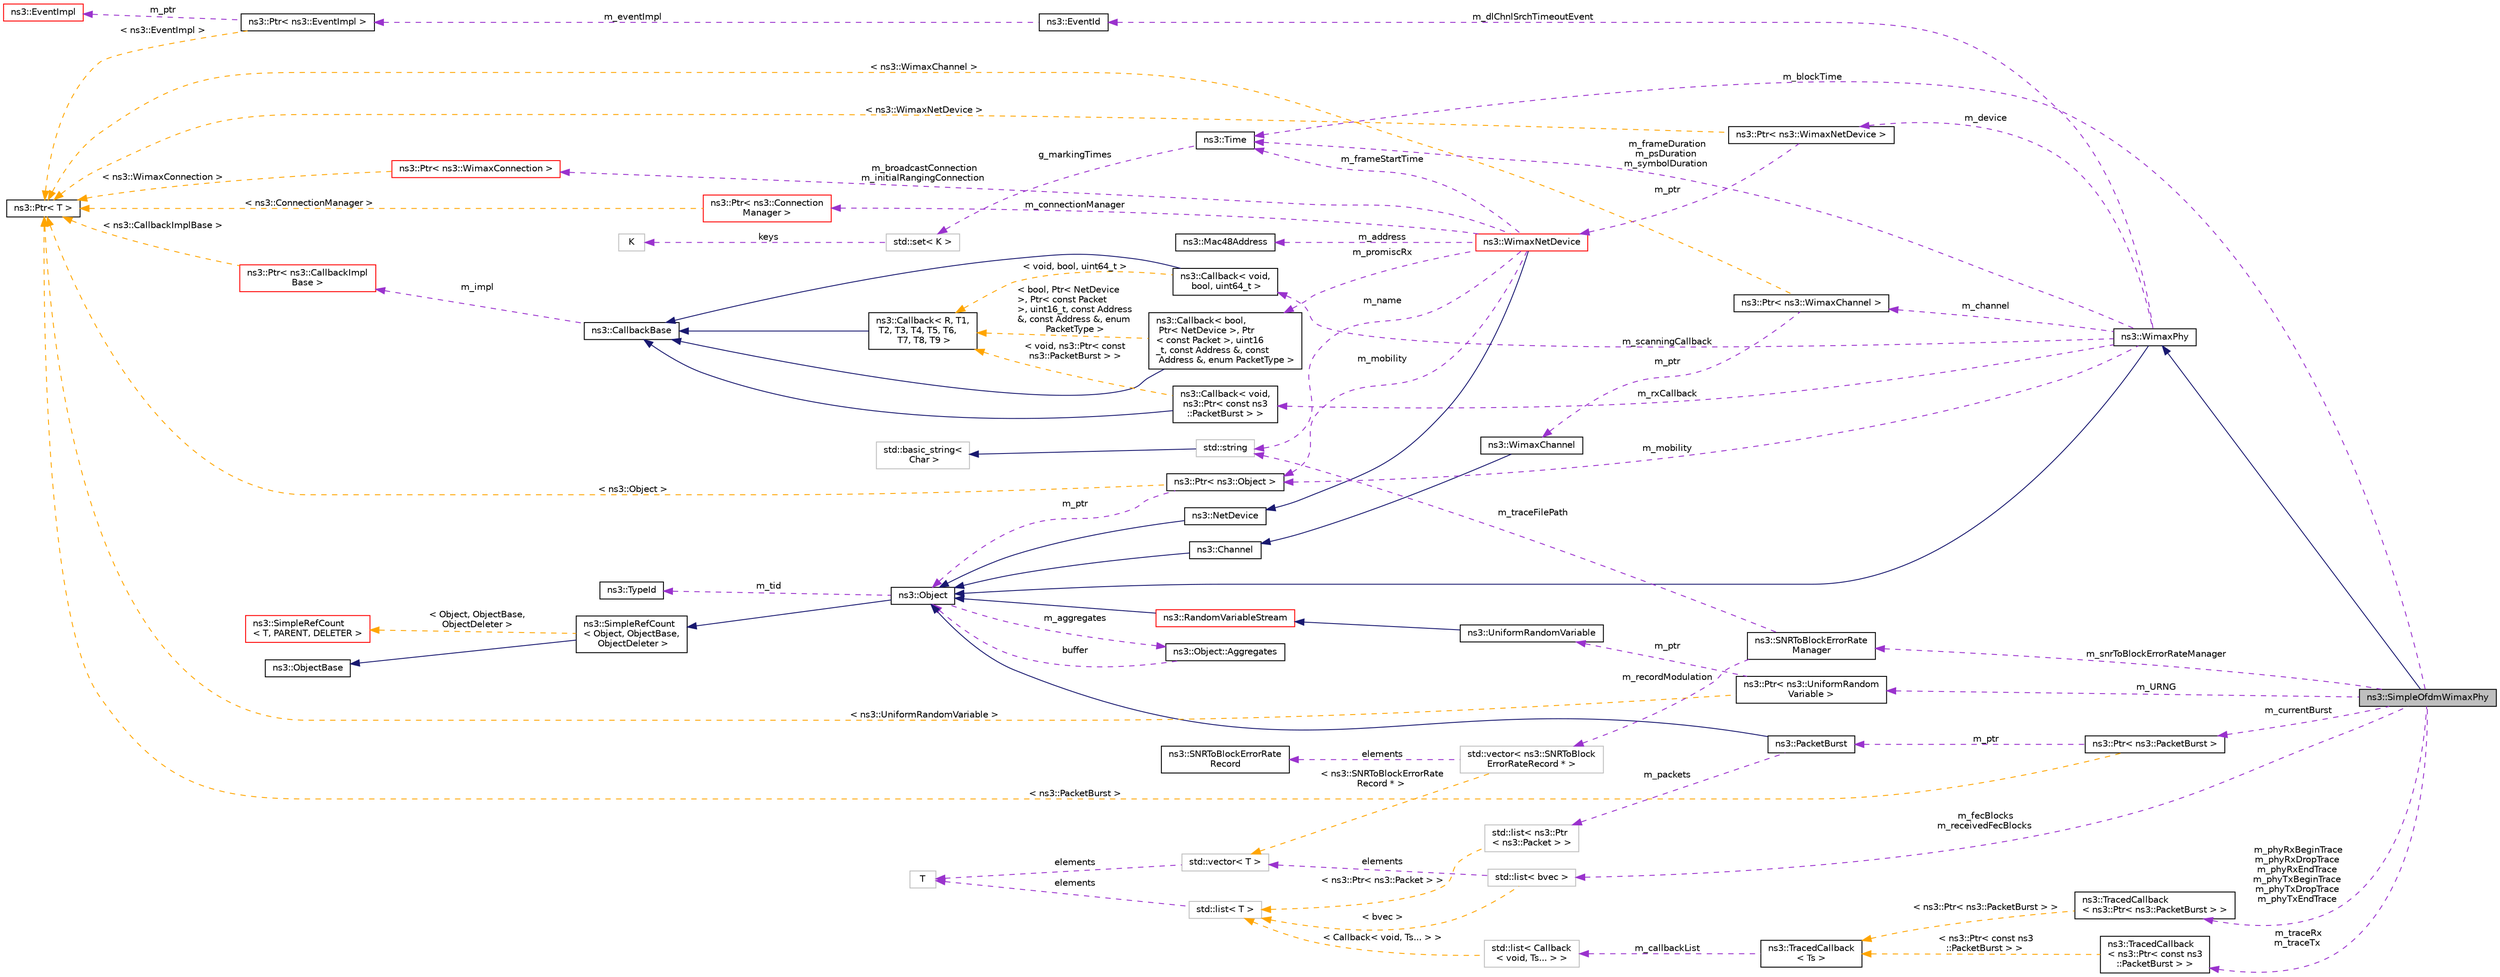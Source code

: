 digraph "ns3::SimpleOfdmWimaxPhy"
{
 // LATEX_PDF_SIZE
  edge [fontname="Helvetica",fontsize="10",labelfontname="Helvetica",labelfontsize="10"];
  node [fontname="Helvetica",fontsize="10",shape=record];
  rankdir="LR";
  Node1 [label="ns3::SimpleOfdmWimaxPhy",height=0.2,width=0.4,color="black", fillcolor="grey75", style="filled", fontcolor="black",tooltip="SimpleOfdmWimaxPhy class."];
  Node2 -> Node1 [dir="back",color="midnightblue",fontsize="10",style="solid",fontname="Helvetica"];
  Node2 [label="ns3::WimaxPhy",height=0.2,width=0.4,color="black", fillcolor="white", style="filled",URL="$classns3_1_1_wimax_phy.html",tooltip=" "];
  Node3 -> Node2 [dir="back",color="midnightblue",fontsize="10",style="solid",fontname="Helvetica"];
  Node3 [label="ns3::Object",height=0.2,width=0.4,color="black", fillcolor="white", style="filled",URL="$classns3_1_1_object.html",tooltip="A base class which provides memory management and object aggregation."];
  Node4 -> Node3 [dir="back",color="midnightblue",fontsize="10",style="solid",fontname="Helvetica"];
  Node4 [label="ns3::SimpleRefCount\l\< Object, ObjectBase,\l ObjectDeleter \>",height=0.2,width=0.4,color="black", fillcolor="white", style="filled",URL="$classns3_1_1_simple_ref_count.html",tooltip=" "];
  Node5 -> Node4 [dir="back",color="midnightblue",fontsize="10",style="solid",fontname="Helvetica"];
  Node5 [label="ns3::ObjectBase",height=0.2,width=0.4,color="black", fillcolor="white", style="filled",URL="$classns3_1_1_object_base.html",tooltip="Anchor the ns-3 type and attribute system."];
  Node6 -> Node4 [dir="back",color="orange",fontsize="10",style="dashed",label=" \< Object, ObjectBase,\l ObjectDeleter \>" ,fontname="Helvetica"];
  Node6 [label="ns3::SimpleRefCount\l\< T, PARENT, DELETER \>",height=0.2,width=0.4,color="red", fillcolor="white", style="filled",URL="$classns3_1_1_simple_ref_count.html",tooltip="A template-based reference counting class."];
  Node8 -> Node3 [dir="back",color="darkorchid3",fontsize="10",style="dashed",label=" m_tid" ,fontname="Helvetica"];
  Node8 [label="ns3::TypeId",height=0.2,width=0.4,color="black", fillcolor="white", style="filled",URL="$classns3_1_1_type_id.html",tooltip="a unique identifier for an interface."];
  Node9 -> Node3 [dir="back",color="darkorchid3",fontsize="10",style="dashed",label=" m_aggregates" ,fontname="Helvetica"];
  Node9 [label="ns3::Object::Aggregates",height=0.2,width=0.4,color="black", fillcolor="white", style="filled",URL="$structns3_1_1_object_1_1_aggregates.html",tooltip="The list of Objects aggregated to this one."];
  Node3 -> Node9 [dir="back",color="darkorchid3",fontsize="10",style="dashed",label=" buffer" ,fontname="Helvetica"];
  Node10 -> Node2 [dir="back",color="darkorchid3",fontsize="10",style="dashed",label=" m_channel" ,fontname="Helvetica"];
  Node10 [label="ns3::Ptr\< ns3::WimaxChannel \>",height=0.2,width=0.4,color="black", fillcolor="white", style="filled",URL="$classns3_1_1_ptr.html",tooltip=" "];
  Node11 -> Node10 [dir="back",color="darkorchid3",fontsize="10",style="dashed",label=" m_ptr" ,fontname="Helvetica"];
  Node11 [label="ns3::WimaxChannel",height=0.2,width=0.4,color="black", fillcolor="white", style="filled",URL="$classns3_1_1_wimax_channel.html",tooltip="The channel object to attach Wimax NetDevices."];
  Node12 -> Node11 [dir="back",color="midnightblue",fontsize="10",style="solid",fontname="Helvetica"];
  Node12 [label="ns3::Channel",height=0.2,width=0.4,color="black", fillcolor="white", style="filled",URL="$classns3_1_1_channel.html",tooltip="Abstract Channel Base Class."];
  Node3 -> Node12 [dir="back",color="midnightblue",fontsize="10",style="solid",fontname="Helvetica"];
  Node13 -> Node10 [dir="back",color="orange",fontsize="10",style="dashed",label=" \< ns3::WimaxChannel \>" ,fontname="Helvetica"];
  Node13 [label="ns3::Ptr\< T \>",height=0.2,width=0.4,color="black", fillcolor="white", style="filled",URL="$classns3_1_1_ptr.html",tooltip="Smart pointer class similar to boost::intrusive_ptr."];
  Node14 -> Node2 [dir="back",color="darkorchid3",fontsize="10",style="dashed",label=" m_rxCallback" ,fontname="Helvetica"];
  Node14 [label="ns3::Callback\< void,\l ns3::Ptr\< const ns3\l::PacketBurst \> \>",height=0.2,width=0.4,color="black", fillcolor="white", style="filled",URL="$classns3_1_1_callback.html",tooltip=" "];
  Node15 -> Node14 [dir="back",color="midnightblue",fontsize="10",style="solid",fontname="Helvetica"];
  Node15 [label="ns3::CallbackBase",height=0.2,width=0.4,color="black", fillcolor="white", style="filled",URL="$classns3_1_1_callback_base.html",tooltip="Base class for Callback class."];
  Node16 -> Node15 [dir="back",color="darkorchid3",fontsize="10",style="dashed",label=" m_impl" ,fontname="Helvetica"];
  Node16 [label="ns3::Ptr\< ns3::CallbackImpl\lBase \>",height=0.2,width=0.4,color="red", fillcolor="white", style="filled",URL="$classns3_1_1_ptr.html",tooltip=" "];
  Node13 -> Node16 [dir="back",color="orange",fontsize="10",style="dashed",label=" \< ns3::CallbackImplBase \>" ,fontname="Helvetica"];
  Node19 -> Node14 [dir="back",color="orange",fontsize="10",style="dashed",label=" \< void, ns3::Ptr\< const\l ns3::PacketBurst \> \>" ,fontname="Helvetica"];
  Node19 [label="ns3::Callback\< R, T1,\l T2, T3, T4, T5, T6,\l T7, T8, T9 \>",height=0.2,width=0.4,color="black", fillcolor="white", style="filled",URL="$classns3_1_1_callback.html",tooltip="Callback template class."];
  Node15 -> Node19 [dir="back",color="midnightblue",fontsize="10",style="solid",fontname="Helvetica"];
  Node20 -> Node2 [dir="back",color="darkorchid3",fontsize="10",style="dashed",label=" m_dlChnlSrchTimeoutEvent" ,fontname="Helvetica"];
  Node20 [label="ns3::EventId",height=0.2,width=0.4,color="black", fillcolor="white", style="filled",URL="$classns3_1_1_event_id.html",tooltip="An identifier for simulation events."];
  Node21 -> Node20 [dir="back",color="darkorchid3",fontsize="10",style="dashed",label=" m_eventImpl" ,fontname="Helvetica"];
  Node21 [label="ns3::Ptr\< ns3::EventImpl \>",height=0.2,width=0.4,color="black", fillcolor="white", style="filled",URL="$classns3_1_1_ptr.html",tooltip=" "];
  Node22 -> Node21 [dir="back",color="darkorchid3",fontsize="10",style="dashed",label=" m_ptr" ,fontname="Helvetica"];
  Node22 [label="ns3::EventImpl",height=0.2,width=0.4,color="red", fillcolor="white", style="filled",URL="$classns3_1_1_event_impl.html",tooltip="A simulation event."];
  Node13 -> Node21 [dir="back",color="orange",fontsize="10",style="dashed",label=" \< ns3::EventImpl \>" ,fontname="Helvetica"];
  Node24 -> Node2 [dir="back",color="darkorchid3",fontsize="10",style="dashed",label=" m_frameDuration\nm_psDuration\nm_symbolDuration" ,fontname="Helvetica"];
  Node24 [label="ns3::Time",height=0.2,width=0.4,color="black", fillcolor="white", style="filled",URL="$classns3_1_1_time.html",tooltip="Simulation virtual time values and global simulation resolution."];
  Node25 -> Node24 [dir="back",color="darkorchid3",fontsize="10",style="dashed",label=" g_markingTimes" ,fontname="Helvetica"];
  Node25 [label="std::set\< K \>",height=0.2,width=0.4,color="grey75", fillcolor="white", style="filled",tooltip=" "];
  Node26 -> Node25 [dir="back",color="darkorchid3",fontsize="10",style="dashed",label=" keys" ,fontname="Helvetica"];
  Node26 [label="K",height=0.2,width=0.4,color="grey75", fillcolor="white", style="filled",tooltip=" "];
  Node27 -> Node2 [dir="back",color="darkorchid3",fontsize="10",style="dashed",label=" m_scanningCallback" ,fontname="Helvetica"];
  Node27 [label="ns3::Callback\< void,\l bool, uint64_t \>",height=0.2,width=0.4,color="black", fillcolor="white", style="filled",URL="$classns3_1_1_callback.html",tooltip=" "];
  Node15 -> Node27 [dir="back",color="midnightblue",fontsize="10",style="solid",fontname="Helvetica"];
  Node19 -> Node27 [dir="back",color="orange",fontsize="10",style="dashed",label=" \< void, bool, uint64_t \>" ,fontname="Helvetica"];
  Node28 -> Node2 [dir="back",color="darkorchid3",fontsize="10",style="dashed",label=" m_device" ,fontname="Helvetica"];
  Node28 [label="ns3::Ptr\< ns3::WimaxNetDevice \>",height=0.2,width=0.4,color="black", fillcolor="white", style="filled",URL="$classns3_1_1_ptr.html",tooltip=" "];
  Node29 -> Node28 [dir="back",color="darkorchid3",fontsize="10",style="dashed",label=" m_ptr" ,fontname="Helvetica"];
  Node29 [label="ns3::WimaxNetDevice",height=0.2,width=0.4,color="red", fillcolor="white", style="filled",URL="$classns3_1_1_wimax_net_device.html",tooltip="Hold together all WiMAX-related objects in a NetDevice."];
  Node30 -> Node29 [dir="back",color="midnightblue",fontsize="10",style="solid",fontname="Helvetica"];
  Node30 [label="ns3::NetDevice",height=0.2,width=0.4,color="black", fillcolor="white", style="filled",URL="$classns3_1_1_net_device.html",tooltip="Network layer to device interface."];
  Node3 -> Node30 [dir="back",color="midnightblue",fontsize="10",style="solid",fontname="Helvetica"];
  Node31 -> Node29 [dir="back",color="darkorchid3",fontsize="10",style="dashed",label=" m_address" ,fontname="Helvetica"];
  Node31 [label="ns3::Mac48Address",height=0.2,width=0.4,color="black", fillcolor="white", style="filled",URL="$classns3_1_1_mac48_address.html",tooltip="an EUI-48 address"];
  Node32 -> Node29 [dir="back",color="darkorchid3",fontsize="10",style="dashed",label=" m_broadcastConnection\nm_initialRangingConnection" ,fontname="Helvetica"];
  Node32 [label="ns3::Ptr\< ns3::WimaxConnection \>",height=0.2,width=0.4,color="red", fillcolor="white", style="filled",URL="$classns3_1_1_ptr.html",tooltip=" "];
  Node13 -> Node32 [dir="back",color="orange",fontsize="10",style="dashed",label=" \< ns3::WimaxConnection \>" ,fontname="Helvetica"];
  Node82 -> Node29 [dir="back",color="darkorchid3",fontsize="10",style="dashed",label=" m_promiscRx" ,fontname="Helvetica"];
  Node82 [label="ns3::Callback\< bool,\l Ptr\< NetDevice \>, Ptr\l\< const Packet \>, uint16\l_t, const Address &, const\l Address &, enum PacketType \>",height=0.2,width=0.4,color="black", fillcolor="white", style="filled",URL="$classns3_1_1_callback.html",tooltip=" "];
  Node15 -> Node82 [dir="back",color="midnightblue",fontsize="10",style="solid",fontname="Helvetica"];
  Node19 -> Node82 [dir="back",color="orange",fontsize="10",style="dashed",label=" \< bool, Ptr\< NetDevice\l \>, Ptr\< const Packet\l \>, uint16_t, const Address\l &, const Address &, enum\l PacketType \>" ,fontname="Helvetica"];
  Node83 -> Node29 [dir="back",color="darkorchid3",fontsize="10",style="dashed",label=" m_connectionManager" ,fontname="Helvetica"];
  Node83 [label="ns3::Ptr\< ns3::Connection\lManager \>",height=0.2,width=0.4,color="red", fillcolor="white", style="filled",URL="$classns3_1_1_ptr.html",tooltip=" "];
  Node13 -> Node83 [dir="back",color="orange",fontsize="10",style="dashed",label=" \< ns3::ConnectionManager \>" ,fontname="Helvetica"];
  Node24 -> Node29 [dir="back",color="darkorchid3",fontsize="10",style="dashed",label=" m_frameStartTime" ,fontname="Helvetica"];
  Node36 -> Node29 [dir="back",color="darkorchid3",fontsize="10",style="dashed",label=" m_name" ,fontname="Helvetica"];
  Node36 [label="std::string",height=0.2,width=0.4,color="grey75", fillcolor="white", style="filled",tooltip=" "];
  Node37 -> Node36 [dir="back",color="midnightblue",fontsize="10",style="solid",fontname="Helvetica"];
  Node37 [label="std::basic_string\<\l Char \>",height=0.2,width=0.4,color="grey75", fillcolor="white", style="filled",tooltip=" "];
  Node120 -> Node29 [dir="back",color="darkorchid3",fontsize="10",style="dashed",label=" m_mobility" ,fontname="Helvetica"];
  Node120 [label="ns3::Ptr\< ns3::Object \>",height=0.2,width=0.4,color="black", fillcolor="white", style="filled",URL="$classns3_1_1_ptr.html",tooltip=" "];
  Node3 -> Node120 [dir="back",color="darkorchid3",fontsize="10",style="dashed",label=" m_ptr" ,fontname="Helvetica"];
  Node13 -> Node120 [dir="back",color="orange",fontsize="10",style="dashed",label=" \< ns3::Object \>" ,fontname="Helvetica"];
  Node13 -> Node28 [dir="back",color="orange",fontsize="10",style="dashed",label=" \< ns3::WimaxNetDevice \>" ,fontname="Helvetica"];
  Node120 -> Node2 [dir="back",color="darkorchid3",fontsize="10",style="dashed",label=" m_mobility" ,fontname="Helvetica"];
  Node125 -> Node1 [dir="back",color="darkorchid3",fontsize="10",style="dashed",label=" m_phyRxBeginTrace\nm_phyRxDropTrace\nm_phyRxEndTrace\nm_phyTxBeginTrace\nm_phyTxDropTrace\nm_phyTxEndTrace" ,fontname="Helvetica"];
  Node125 [label="ns3::TracedCallback\l\< ns3::Ptr\< ns3::PacketBurst \> \>",height=0.2,width=0.4,color="black", fillcolor="white", style="filled",URL="$classns3_1_1_traced_callback.html",tooltip=" "];
  Node55 -> Node125 [dir="back",color="orange",fontsize="10",style="dashed",label=" \< ns3::Ptr\< ns3::PacketBurst \> \>" ,fontname="Helvetica"];
  Node55 [label="ns3::TracedCallback\l\< Ts \>",height=0.2,width=0.4,color="black", fillcolor="white", style="filled",URL="$classns3_1_1_traced_callback.html",tooltip="Forward calls to a chain of Callback."];
  Node56 -> Node55 [dir="back",color="darkorchid3",fontsize="10",style="dashed",label=" m_callbackList" ,fontname="Helvetica"];
  Node56 [label="std::list\< Callback\l\< void, Ts... \> \>",height=0.2,width=0.4,color="grey75", fillcolor="white", style="filled",tooltip=" "];
  Node51 -> Node56 [dir="back",color="orange",fontsize="10",style="dashed",label=" \< Callback\< void, Ts... \> \>" ,fontname="Helvetica"];
  Node51 [label="std::list\< T \>",height=0.2,width=0.4,color="grey75", fillcolor="white", style="filled",tooltip=" "];
  Node43 -> Node51 [dir="back",color="darkorchid3",fontsize="10",style="dashed",label=" elements" ,fontname="Helvetica"];
  Node43 [label="T",height=0.2,width=0.4,color="grey75", fillcolor="white", style="filled",tooltip=" "];
  Node126 -> Node1 [dir="back",color="darkorchid3",fontsize="10",style="dashed",label=" m_fecBlocks\nm_receivedFecBlocks" ,fontname="Helvetica"];
  Node126 [label="std::list\< bvec \>",height=0.2,width=0.4,color="grey75", fillcolor="white", style="filled",tooltip=" "];
  Node42 -> Node126 [dir="back",color="darkorchid3",fontsize="10",style="dashed",label=" elements" ,fontname="Helvetica"];
  Node42 [label="std::vector\< T \>",height=0.2,width=0.4,color="grey75", fillcolor="white", style="filled",tooltip=" "];
  Node43 -> Node42 [dir="back",color="darkorchid3",fontsize="10",style="dashed",label=" elements" ,fontname="Helvetica"];
  Node51 -> Node126 [dir="back",color="orange",fontsize="10",style="dashed",label=" \< bvec \>" ,fontname="Helvetica"];
  Node24 -> Node1 [dir="back",color="darkorchid3",fontsize="10",style="dashed",label=" m_blockTime" ,fontname="Helvetica"];
  Node127 -> Node1 [dir="back",color="darkorchid3",fontsize="10",style="dashed",label=" m_URNG" ,fontname="Helvetica"];
  Node127 [label="ns3::Ptr\< ns3::UniformRandom\lVariable \>",height=0.2,width=0.4,color="black", fillcolor="white", style="filled",URL="$classns3_1_1_ptr.html",tooltip=" "];
  Node128 -> Node127 [dir="back",color="darkorchid3",fontsize="10",style="dashed",label=" m_ptr" ,fontname="Helvetica"];
  Node128 [label="ns3::UniformRandomVariable",height=0.2,width=0.4,color="black", fillcolor="white", style="filled",URL="$classns3_1_1_uniform_random_variable.html",tooltip="The uniform distribution Random Number Generator (RNG)."];
  Node129 -> Node128 [dir="back",color="midnightblue",fontsize="10",style="solid",fontname="Helvetica"];
  Node129 [label="ns3::RandomVariableStream",height=0.2,width=0.4,color="red", fillcolor="white", style="filled",URL="$classns3_1_1_random_variable_stream.html",tooltip="The basic uniform Random Number Generator (RNG)."];
  Node3 -> Node129 [dir="back",color="midnightblue",fontsize="10",style="solid",fontname="Helvetica"];
  Node13 -> Node127 [dir="back",color="orange",fontsize="10",style="dashed",label=" \< ns3::UniformRandomVariable \>" ,fontname="Helvetica"];
  Node131 -> Node1 [dir="back",color="darkorchid3",fontsize="10",style="dashed",label=" m_snrToBlockErrorRateManager" ,fontname="Helvetica"];
  Node131 [label="ns3::SNRToBlockErrorRate\lManager",height=0.2,width=0.4,color="black", fillcolor="white", style="filled",URL="$classns3_1_1_s_n_r_to_block_error_rate_manager.html",tooltip="This class handles the SNR to BlcER traces."];
  Node132 -> Node131 [dir="back",color="darkorchid3",fontsize="10",style="dashed",label=" m_recordModulation" ,fontname="Helvetica"];
  Node132 [label="std::vector\< ns3::SNRToBlock\lErrorRateRecord * \>",height=0.2,width=0.4,color="grey75", fillcolor="white", style="filled",tooltip=" "];
  Node133 -> Node132 [dir="back",color="darkorchid3",fontsize="10",style="dashed",label=" elements" ,fontname="Helvetica"];
  Node133 [label="ns3::SNRToBlockErrorRate\lRecord",height=0.2,width=0.4,color="black", fillcolor="white", style="filled",URL="$classns3_1_1_s_n_r_to_block_error_rate_record.html",tooltip="This class represents a record (handled by SnrToBlockErrorRate manager) that keeps a mapping between ..."];
  Node42 -> Node132 [dir="back",color="orange",fontsize="10",style="dashed",label=" \< ns3::SNRToBlockErrorRate\lRecord * \>" ,fontname="Helvetica"];
  Node36 -> Node131 [dir="back",color="darkorchid3",fontsize="10",style="dashed",label=" m_traceFilePath" ,fontname="Helvetica"];
  Node134 -> Node1 [dir="back",color="darkorchid3",fontsize="10",style="dashed",label=" m_currentBurst" ,fontname="Helvetica"];
  Node134 [label="ns3::Ptr\< ns3::PacketBurst \>",height=0.2,width=0.4,color="black", fillcolor="white", style="filled",URL="$classns3_1_1_ptr.html",tooltip=" "];
  Node135 -> Node134 [dir="back",color="darkorchid3",fontsize="10",style="dashed",label=" m_ptr" ,fontname="Helvetica"];
  Node135 [label="ns3::PacketBurst",height=0.2,width=0.4,color="black", fillcolor="white", style="filled",URL="$classns3_1_1_packet_burst.html",tooltip="this class implement a burst as a list of packets"];
  Node3 -> Node135 [dir="back",color="midnightblue",fontsize="10",style="solid",fontname="Helvetica"];
  Node136 -> Node135 [dir="back",color="darkorchid3",fontsize="10",style="dashed",label=" m_packets" ,fontname="Helvetica"];
  Node136 [label="std::list\< ns3::Ptr\l\< ns3::Packet \> \>",height=0.2,width=0.4,color="grey75", fillcolor="white", style="filled",tooltip=" "];
  Node51 -> Node136 [dir="back",color="orange",fontsize="10",style="dashed",label=" \< ns3::Ptr\< ns3::Packet \> \>" ,fontname="Helvetica"];
  Node13 -> Node134 [dir="back",color="orange",fontsize="10",style="dashed",label=" \< ns3::PacketBurst \>" ,fontname="Helvetica"];
  Node137 -> Node1 [dir="back",color="darkorchid3",fontsize="10",style="dashed",label=" m_traceRx\nm_traceTx" ,fontname="Helvetica"];
  Node137 [label="ns3::TracedCallback\l\< ns3::Ptr\< const ns3\l::PacketBurst \> \>",height=0.2,width=0.4,color="black", fillcolor="white", style="filled",URL="$classns3_1_1_traced_callback.html",tooltip=" "];
  Node55 -> Node137 [dir="back",color="orange",fontsize="10",style="dashed",label=" \< ns3::Ptr\< const ns3\l::PacketBurst \> \>" ,fontname="Helvetica"];
}
